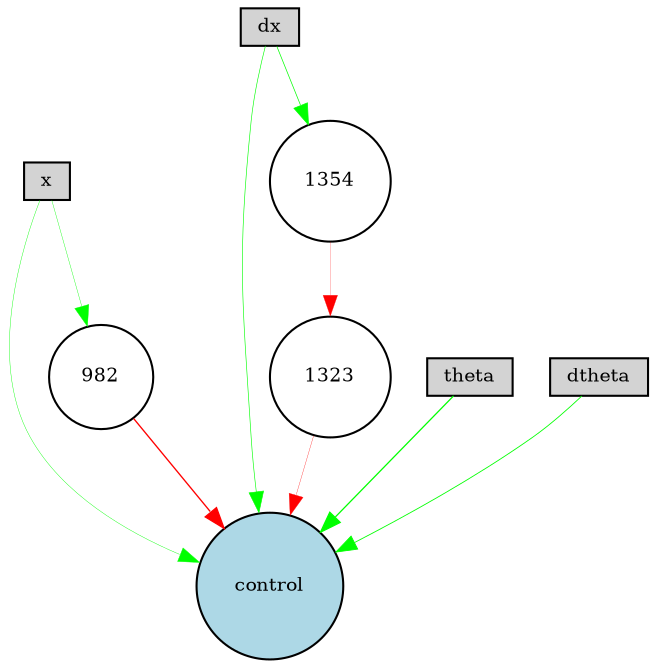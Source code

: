 digraph {
	node [fontsize=9 height=0.2 shape=circle width=0.2]
	x [fillcolor=lightgray shape=box style=filled]
	dx [fillcolor=lightgray shape=box style=filled]
	theta [fillcolor=lightgray shape=box style=filled]
	dtheta [fillcolor=lightgray shape=box style=filled]
	control [fillcolor=lightblue style=filled]
	1354 [fillcolor=white style=filled]
	1323 [fillcolor=white style=filled]
	982 [fillcolor=white style=filled]
	dtheta -> control [color=green penwidth=0.40483632929515434 style=solid]
	x -> control [color=green penwidth=0.1958606906236794 style=solid]
	theta -> control [color=green penwidth=0.609653541341338 style=solid]
	dx -> control [color=green penwidth=0.2958013202719606 style=solid]
	x -> 982 [color=green penwidth=0.1846791566648079 style=solid]
	982 -> control [color=red penwidth=0.645973895877167 style=solid]
	1323 -> control [color=red penwidth=0.14989436330214811 style=solid]
	dx -> 1354 [color=green penwidth=0.339085485465882 style=solid]
	1354 -> 1323 [color=red penwidth=0.11024637654568108 style=solid]
}
